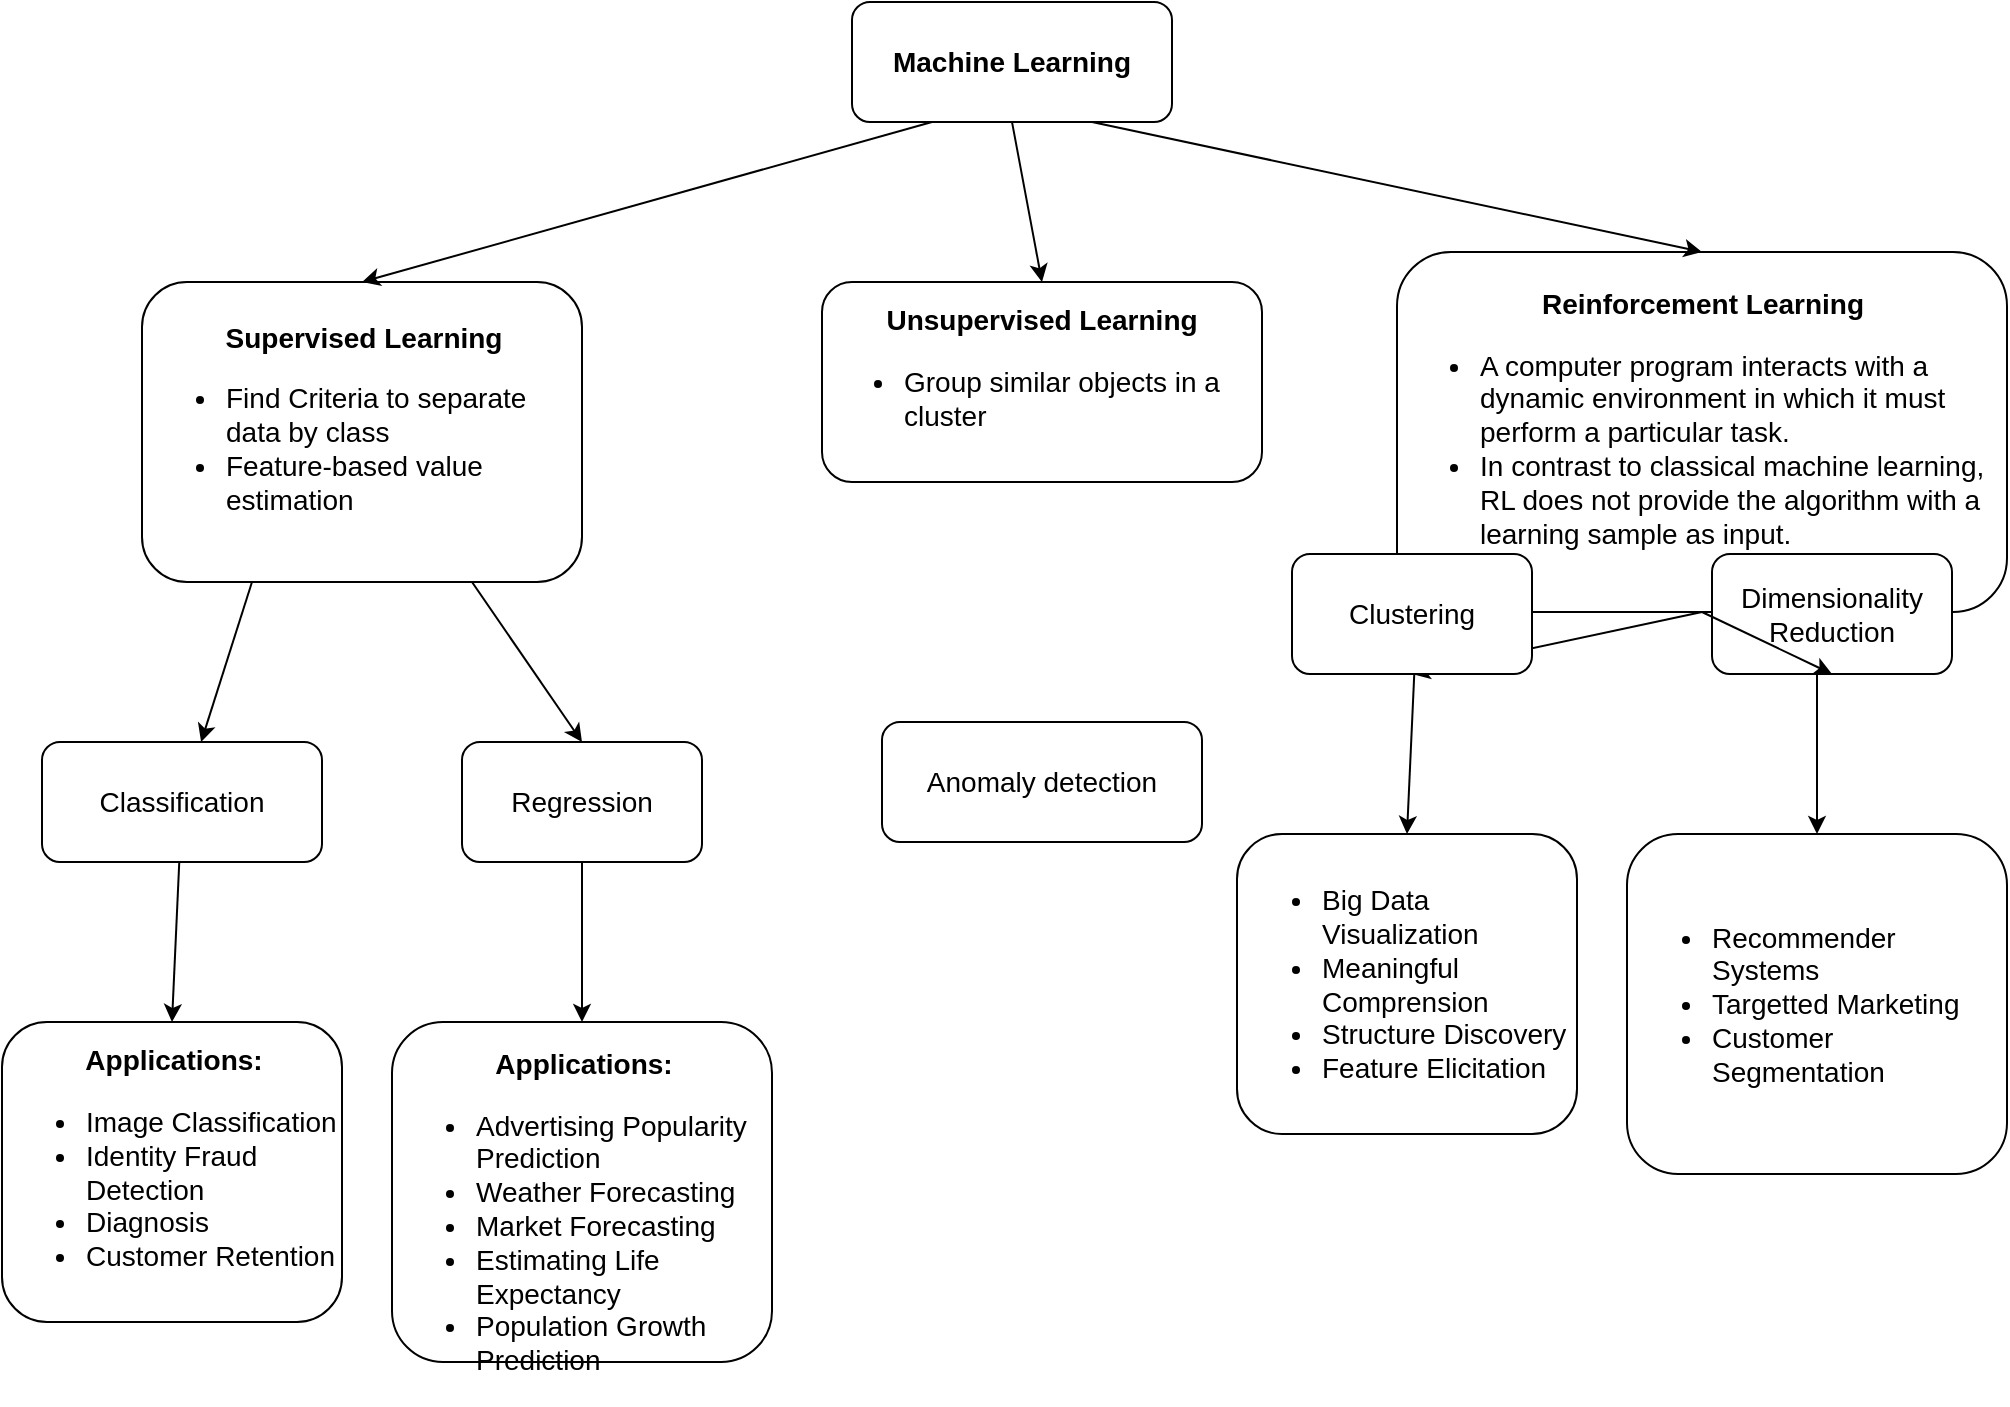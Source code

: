 <mxfile version="20.1.3" type="github"><diagram id="3sFBM591d9IuOq0TxFFd" name="Pagina-1"><mxGraphModel dx="1422" dy="705" grid="1" gridSize="10" guides="1" tooltips="1" connect="1" arrows="1" fold="1" page="1" pageScale="1" pageWidth="1169" pageHeight="827" math="0" shadow="0"><root><mxCell id="0"/><mxCell id="1" parent="0"/><mxCell id="8ROUqmXq9B6ssqR97ppE-1" value="&lt;font style=&quot;font-size: 14px;&quot;&gt;&lt;b&gt;Machine Learning&lt;/b&gt;&lt;/font&gt;" style="rounded=1;whiteSpace=wrap;html=1;" vertex="1" parent="1"><mxGeometry x="505" y="50" width="160" height="60" as="geometry"/></mxCell><mxCell id="8ROUqmXq9B6ssqR97ppE-10" value="" style="rounded=0;orthogonalLoop=1;jettySize=auto;html=1;fontSize=14;exitX=0.25;exitY=1;exitDx=0;exitDy=0;" edge="1" parent="1" source="8ROUqmXq9B6ssqR97ppE-2" target="8ROUqmXq9B6ssqR97ppE-9"><mxGeometry relative="1" as="geometry"><mxPoint x="210" y="427.333" as="sourcePoint"/></mxGeometry></mxCell><mxCell id="8ROUqmXq9B6ssqR97ppE-2" value="&lt;div style=&quot;text-align: center;&quot;&gt;&lt;b style=&quot;background-color: initial;&quot;&gt;Supervised Learning&lt;/b&gt;&lt;/div&gt;&lt;ul&gt;&lt;li&gt;Find Criteria to separate data by class&amp;nbsp;&lt;/li&gt;&lt;li&gt;Feature-based value estimation&lt;/li&gt;&lt;/ul&gt;" style="rounded=1;whiteSpace=wrap;html=1;fontSize=14;align=left;" vertex="1" parent="1"><mxGeometry x="150" y="190" width="220" height="150" as="geometry"/></mxCell><mxCell id="8ROUqmXq9B6ssqR97ppE-3" value="&lt;b&gt;Unsupervised Learning&lt;/b&gt;&lt;br&gt;&lt;ul&gt;&lt;li style=&quot;text-align: left;&quot;&gt;Group similar objects in a cluster&lt;/li&gt;&lt;/ul&gt;" style="rounded=1;whiteSpace=wrap;html=1;fontSize=14;" vertex="1" parent="1"><mxGeometry x="490" y="190" width="220" height="100" as="geometry"/></mxCell><mxCell id="8ROUqmXq9B6ssqR97ppE-4" value="&lt;b&gt;&lt;br&gt;Reinforcement Learning&lt;/b&gt;&lt;br&gt;&lt;div&gt;&lt;ul&gt;&lt;li style=&quot;text-align: left;&quot;&gt;A computer program interacts with a dynamic environment in which it must perform a particular task.&lt;/li&gt;&lt;li style=&quot;text-align: left;&quot;&gt;In contrast to classical machine learning, RL does not provide the algorithm with a learning sample as input.&amp;nbsp;&lt;/li&gt;&lt;/ul&gt;&lt;/div&gt;&lt;div&gt;&lt;br&gt;&lt;/div&gt;" style="rounded=1;whiteSpace=wrap;html=1;fontSize=14;" vertex="1" parent="1"><mxGeometry x="777.5" y="175" width="305" height="180" as="geometry"/></mxCell><mxCell id="8ROUqmXq9B6ssqR97ppE-5" value="" style="endArrow=classic;html=1;rounded=0;fontSize=14;exitX=0.25;exitY=1;exitDx=0;exitDy=0;entryX=0.5;entryY=0;entryDx=0;entryDy=0;" edge="1" parent="1" source="8ROUqmXq9B6ssqR97ppE-1" target="8ROUqmXq9B6ssqR97ppE-2"><mxGeometry width="50" height="50" relative="1" as="geometry"><mxPoint x="390" y="370" as="sourcePoint"/><mxPoint x="440" y="320" as="targetPoint"/></mxGeometry></mxCell><mxCell id="8ROUqmXq9B6ssqR97ppE-6" value="" style="endArrow=classic;html=1;rounded=0;fontSize=14;exitX=0.5;exitY=1;exitDx=0;exitDy=0;entryX=0.5;entryY=0;entryDx=0;entryDy=0;" edge="1" parent="1" source="8ROUqmXq9B6ssqR97ppE-1" target="8ROUqmXq9B6ssqR97ppE-3"><mxGeometry width="50" height="50" relative="1" as="geometry"><mxPoint x="380" y="130" as="sourcePoint"/><mxPoint x="190" y="190" as="targetPoint"/></mxGeometry></mxCell><mxCell id="8ROUqmXq9B6ssqR97ppE-7" value="" style="endArrow=classic;html=1;rounded=0;fontSize=14;exitX=0.75;exitY=1;exitDx=0;exitDy=0;entryX=0.5;entryY=0;entryDx=0;entryDy=0;" edge="1" parent="1" source="8ROUqmXq9B6ssqR97ppE-1" target="8ROUqmXq9B6ssqR97ppE-4"><mxGeometry width="50" height="50" relative="1" as="geometry"><mxPoint x="430" y="130" as="sourcePoint"/><mxPoint x="240" y="190" as="targetPoint"/></mxGeometry></mxCell><mxCell id="8ROUqmXq9B6ssqR97ppE-19" value="" style="edgeStyle=none;rounded=0;orthogonalLoop=1;jettySize=auto;html=1;fontSize=14;entryX=0.5;entryY=0;entryDx=0;entryDy=0;" edge="1" parent="1" source="8ROUqmXq9B6ssqR97ppE-9" target="8ROUqmXq9B6ssqR97ppE-18"><mxGeometry relative="1" as="geometry"/></mxCell><mxCell id="8ROUqmXq9B6ssqR97ppE-9" value="Classification" style="rounded=1;whiteSpace=wrap;html=1;fontSize=14;" vertex="1" parent="1"><mxGeometry x="100" y="420" width="140" height="60" as="geometry"/></mxCell><mxCell id="8ROUqmXq9B6ssqR97ppE-21" value="" style="edgeStyle=none;rounded=0;orthogonalLoop=1;jettySize=auto;html=1;fontSize=14;" edge="1" parent="1" source="8ROUqmXq9B6ssqR97ppE-11" target="8ROUqmXq9B6ssqR97ppE-20"><mxGeometry relative="1" as="geometry"/></mxCell><mxCell id="8ROUqmXq9B6ssqR97ppE-11" value="Regression" style="whiteSpace=wrap;html=1;fontSize=14;rounded=1;" vertex="1" parent="1"><mxGeometry x="310" y="420" width="120" height="60" as="geometry"/></mxCell><mxCell id="8ROUqmXq9B6ssqR97ppE-13" value="" style="endArrow=classic;html=1;rounded=0;fontSize=14;exitX=0.75;exitY=1;exitDx=0;exitDy=0;entryX=0.5;entryY=0;entryDx=0;entryDy=0;" edge="1" parent="1" source="8ROUqmXq9B6ssqR97ppE-2" target="8ROUqmXq9B6ssqR97ppE-11"><mxGeometry width="50" height="50" relative="1" as="geometry"><mxPoint x="375" y="440" as="sourcePoint"/><mxPoint x="720" y="520" as="targetPoint"/></mxGeometry></mxCell><mxCell id="8ROUqmXq9B6ssqR97ppE-14" value="" style="rounded=0;orthogonalLoop=1;jettySize=auto;html=1;fontSize=14;exitX=0.5;exitY=1;exitDx=0;exitDy=0;entryX=0.5;entryY=1;entryDx=0;entryDy=0;" edge="1" parent="1" target="8ROUqmXq9B6ssqR97ppE-15" source="8ROUqmXq9B6ssqR97ppE-4"><mxGeometry relative="1" as="geometry"><mxPoint x="860" y="256" as="sourcePoint"/></mxGeometry></mxCell><mxCell id="8ROUqmXq9B6ssqR97ppE-15" value="Clustering" style="rounded=1;whiteSpace=wrap;html=1;fontSize=14;" vertex="1" parent="1"><mxGeometry x="725" y="326" width="120" height="60" as="geometry"/></mxCell><mxCell id="8ROUqmXq9B6ssqR97ppE-16" value="Dimensionality Reduction" style="whiteSpace=wrap;html=1;fontSize=14;rounded=1;" vertex="1" parent="1"><mxGeometry x="935" y="326" width="120" height="60" as="geometry"/></mxCell><mxCell id="8ROUqmXq9B6ssqR97ppE-17" value="" style="endArrow=classic;html=1;rounded=0;fontSize=14;exitX=0.5;exitY=1;exitDx=0;exitDy=0;entryX=0.5;entryY=1;entryDx=0;entryDy=0;" edge="1" parent="1" target="8ROUqmXq9B6ssqR97ppE-16" source="8ROUqmXq9B6ssqR97ppE-4"><mxGeometry width="50" height="50" relative="1" as="geometry"><mxPoint x="920" y="286" as="sourcePoint"/><mxPoint x="1345" y="426" as="targetPoint"/></mxGeometry></mxCell><mxCell id="8ROUqmXq9B6ssqR97ppE-18" value="&lt;div style=&quot;text-align: center;&quot;&gt;&lt;b&gt;Applications:&lt;/b&gt;&lt;/div&gt;&lt;ul&gt;&lt;li&gt;&lt;span style=&quot;background-color: initial;&quot;&gt;Image Classification&lt;/span&gt;&lt;/li&gt;&lt;li&gt;&lt;span style=&quot;background-color: initial;&quot;&gt;Identity Fraud Detection&lt;/span&gt;&lt;/li&gt;&lt;li&gt;&lt;span style=&quot;background-color: initial;&quot;&gt;Diagnosis&lt;/span&gt;&lt;/li&gt;&lt;li&gt;&lt;span style=&quot;background-color: initial;&quot;&gt;Customer Retention&lt;/span&gt;&lt;/li&gt;&lt;/ul&gt;" style="rounded=1;whiteSpace=wrap;html=1;fontSize=14;align=left;" vertex="1" parent="1"><mxGeometry x="80" y="560" width="170" height="150" as="geometry"/></mxCell><mxCell id="8ROUqmXq9B6ssqR97ppE-20" value="&lt;div style=&quot;text-align: center;&quot;&gt;&lt;b style=&quot;&quot;&gt;&lt;br&gt;&lt;/b&gt;&lt;/div&gt;&lt;div style=&quot;text-align: center;&quot;&gt;&lt;b style=&quot;&quot;&gt;&lt;br&gt;&lt;/b&gt;&lt;/div&gt;&lt;div style=&quot;text-align: center;&quot;&gt;&lt;b style=&quot;&quot;&gt;Applications:&lt;/b&gt;&lt;br&gt;&lt;/div&gt;&lt;ul&gt;&lt;li&gt;Advertising Popularity Prediction&lt;/li&gt;&lt;li&gt;Weather Forecasting&lt;/li&gt;&lt;li&gt;Market Forecasting&lt;/li&gt;&lt;li&gt;Estimating Life Expectancy&lt;/li&gt;&lt;li&gt;Population Growth Prediction&lt;/li&gt;&lt;/ul&gt;" style="whiteSpace=wrap;html=1;fontSize=14;rounded=1;align=left;" vertex="1" parent="1"><mxGeometry x="275" y="560" width="190" height="170" as="geometry"/></mxCell><mxCell id="8ROUqmXq9B6ssqR97ppE-22" value="" style="edgeStyle=none;rounded=0;orthogonalLoop=1;jettySize=auto;html=1;fontSize=14;entryX=0.5;entryY=0;entryDx=0;entryDy=0;" edge="1" parent="1" target="8ROUqmXq9B6ssqR97ppE-24"><mxGeometry relative="1" as="geometry"><mxPoint x="786.136" y="386" as="sourcePoint"/></mxGeometry></mxCell><mxCell id="8ROUqmXq9B6ssqR97ppE-23" value="" style="edgeStyle=none;rounded=0;orthogonalLoop=1;jettySize=auto;html=1;fontSize=14;" edge="1" parent="1" target="8ROUqmXq9B6ssqR97ppE-25"><mxGeometry relative="1" as="geometry"><mxPoint x="987.5" y="386" as="sourcePoint"/></mxGeometry></mxCell><mxCell id="8ROUqmXq9B6ssqR97ppE-24" value="&lt;ul&gt;&lt;li&gt;Big Data Visualization&lt;/li&gt;&lt;li&gt;Meaningful Comprension&lt;/li&gt;&lt;li&gt;Structure Discovery&lt;/li&gt;&lt;li&gt;Feature Elicitation&lt;/li&gt;&lt;/ul&gt;" style="rounded=1;whiteSpace=wrap;html=1;fontSize=14;align=left;" vertex="1" parent="1"><mxGeometry x="697.5" y="466" width="170" height="150" as="geometry"/></mxCell><mxCell id="8ROUqmXq9B6ssqR97ppE-25" value="&lt;ul&gt;&lt;li&gt;Recommender Systems&lt;/li&gt;&lt;li&gt;Targetted Marketing&lt;/li&gt;&lt;li&gt;Customer Segmentation&lt;/li&gt;&lt;/ul&gt;" style="whiteSpace=wrap;html=1;fontSize=14;rounded=1;align=left;" vertex="1" parent="1"><mxGeometry x="892.5" y="466" width="190" height="170" as="geometry"/></mxCell><mxCell id="8ROUqmXq9B6ssqR97ppE-27" style="edgeStyle=none;rounded=0;orthogonalLoop=1;jettySize=auto;html=1;exitX=0.25;exitY=0;exitDx=0;exitDy=0;fontSize=14;" edge="1" parent="1" source="8ROUqmXq9B6ssqR97ppE-3" target="8ROUqmXq9B6ssqR97ppE-3"><mxGeometry relative="1" as="geometry"/></mxCell><mxCell id="8ROUqmXq9B6ssqR97ppE-30" value="&lt;span style=&quot;background-color: initial;&quot;&gt;Anomaly detection&lt;br&gt;&lt;/span&gt;" style="rounded=1;whiteSpace=wrap;html=1;fontSize=14;" vertex="1" parent="1"><mxGeometry x="520" y="410" width="160" height="60" as="geometry"/></mxCell></root></mxGraphModel></diagram></mxfile>